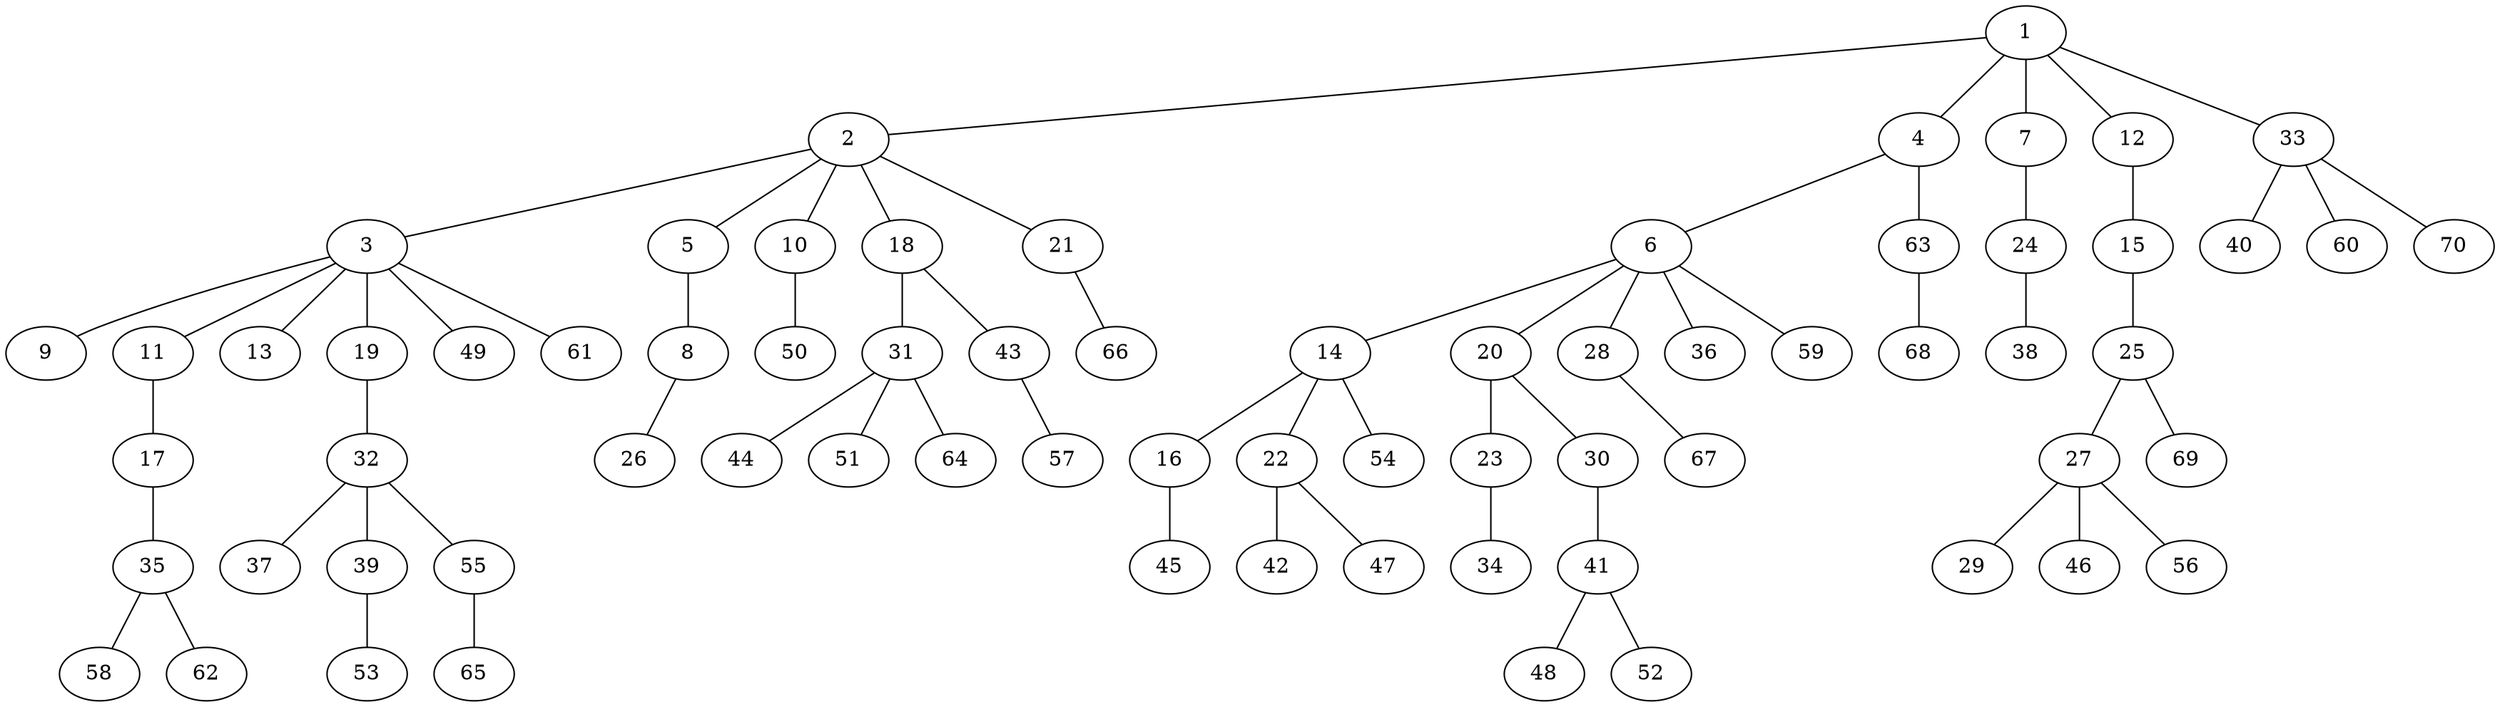graph graphname {1--2
1--4
1--7
1--12
1--33
2--3
2--5
2--10
2--18
2--21
3--9
3--11
3--13
3--19
3--49
3--61
4--6
4--63
5--8
6--14
6--20
6--28
6--36
6--59
7--24
8--26
10--50
11--17
12--15
14--16
14--22
14--54
15--25
16--45
17--35
18--31
18--43
19--32
20--23
20--30
21--66
22--42
22--47
23--34
24--38
25--27
25--69
27--29
27--46
27--56
28--67
30--41
31--44
31--51
31--64
32--37
32--39
32--55
33--40
33--60
33--70
35--58
35--62
39--53
41--48
41--52
43--57
55--65
63--68
}